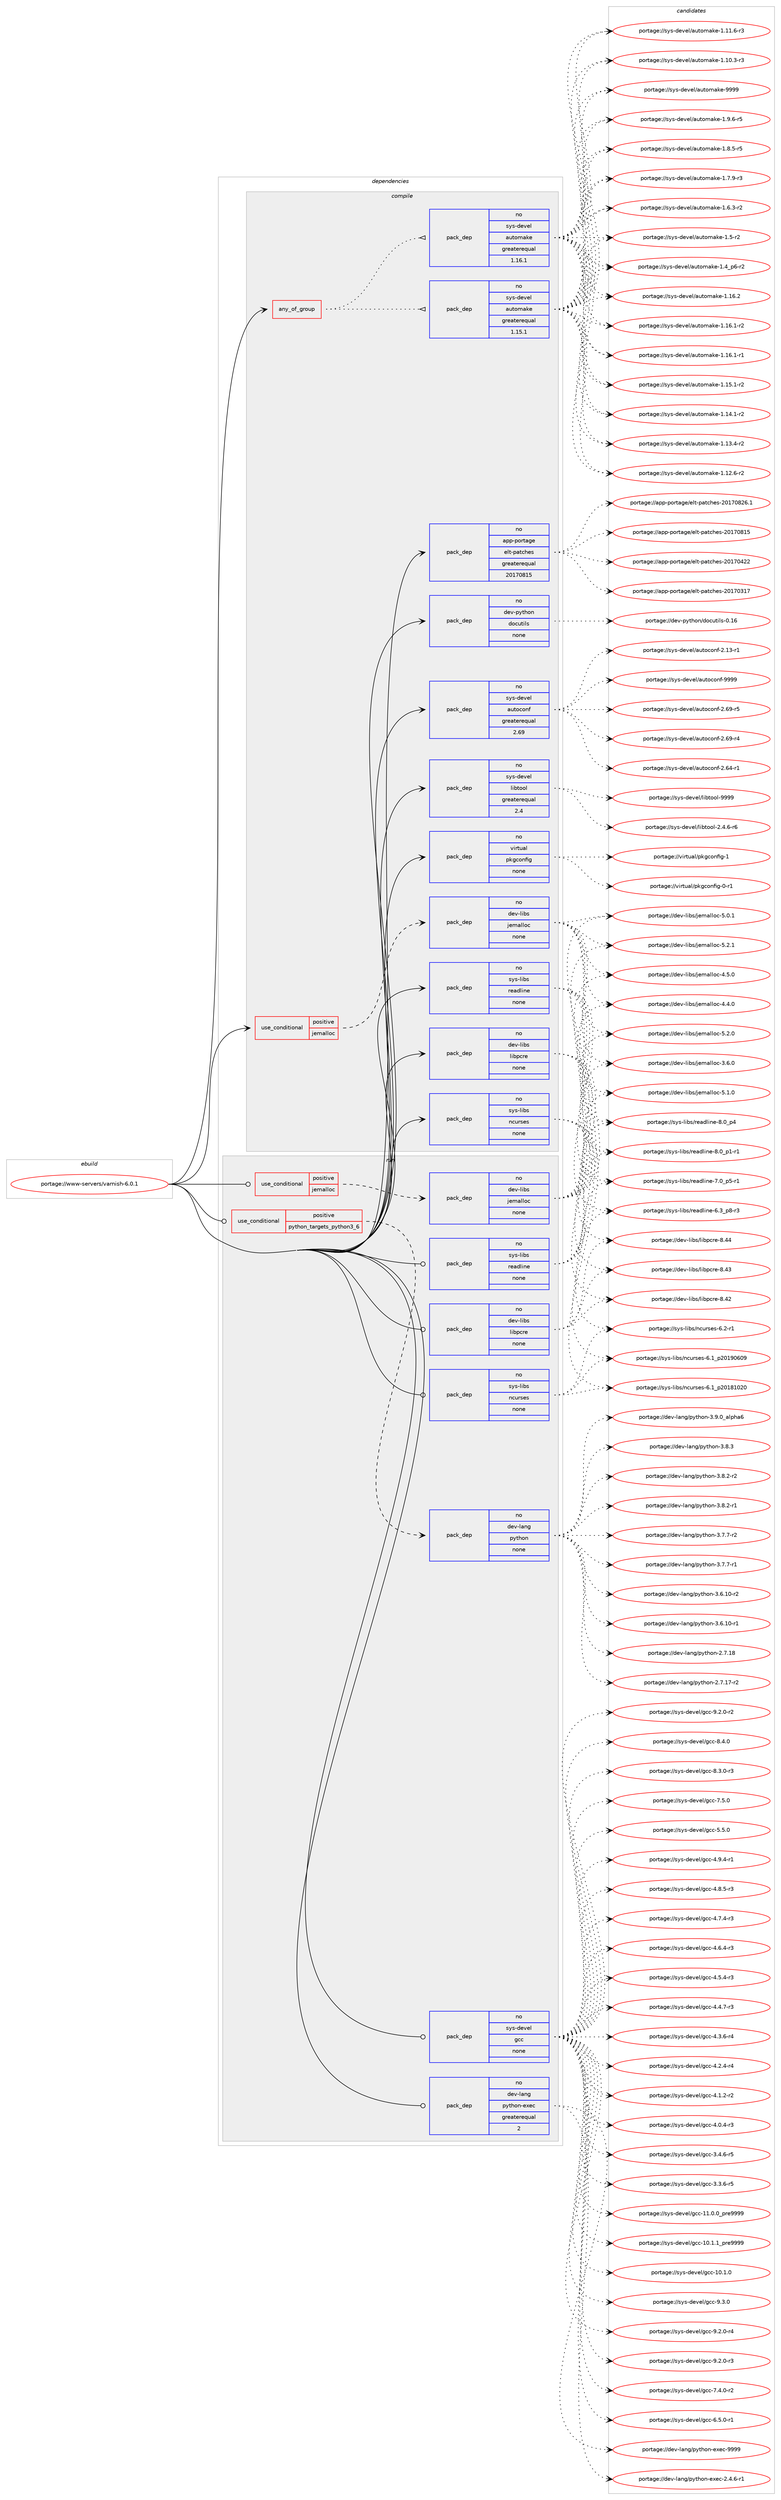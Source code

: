 digraph prolog {

# *************
# Graph options
# *************

newrank=true;
concentrate=true;
compound=true;
graph [rankdir=LR,fontname=Helvetica,fontsize=10,ranksep=1.5];#, ranksep=2.5, nodesep=0.2];
edge  [arrowhead=vee];
node  [fontname=Helvetica,fontsize=10];

# **********
# The ebuild
# **********

subgraph cluster_leftcol {
color=gray;
rank=same;
label=<<i>ebuild</i>>;
id [label="portage://www-servers/varnish-6.0.1", color=red, width=4, href="../www-servers/varnish-6.0.1.svg"];
}

# ****************
# The dependencies
# ****************

subgraph cluster_midcol {
color=gray;
label=<<i>dependencies</i>>;
subgraph cluster_compile {
fillcolor="#eeeeee";
style=filled;
label=<<i>compile</i>>;
subgraph any20 {
dependency2330 [label=<<TABLE BORDER="0" CELLBORDER="1" CELLSPACING="0" CELLPADDING="4"><TR><TD CELLPADDING="10">any_of_group</TD></TR></TABLE>>, shape=none, color=red];subgraph pack2060 {
dependency2331 [label=<<TABLE BORDER="0" CELLBORDER="1" CELLSPACING="0" CELLPADDING="4" WIDTH="220"><TR><TD ROWSPAN="6" CELLPADDING="30">pack_dep</TD></TR><TR><TD WIDTH="110">no</TD></TR><TR><TD>sys-devel</TD></TR><TR><TD>automake</TD></TR><TR><TD>greaterequal</TD></TR><TR><TD>1.16.1</TD></TR></TABLE>>, shape=none, color=blue];
}
dependency2330:e -> dependency2331:w [weight=20,style="dotted",arrowhead="oinv"];
subgraph pack2061 {
dependency2332 [label=<<TABLE BORDER="0" CELLBORDER="1" CELLSPACING="0" CELLPADDING="4" WIDTH="220"><TR><TD ROWSPAN="6" CELLPADDING="30">pack_dep</TD></TR><TR><TD WIDTH="110">no</TD></TR><TR><TD>sys-devel</TD></TR><TR><TD>automake</TD></TR><TR><TD>greaterequal</TD></TR><TR><TD>1.15.1</TD></TR></TABLE>>, shape=none, color=blue];
}
dependency2330:e -> dependency2332:w [weight=20,style="dotted",arrowhead="oinv"];
}
id:e -> dependency2330:w [weight=20,style="solid",arrowhead="vee"];
subgraph cond250 {
dependency2333 [label=<<TABLE BORDER="0" CELLBORDER="1" CELLSPACING="0" CELLPADDING="4"><TR><TD ROWSPAN="3" CELLPADDING="10">use_conditional</TD></TR><TR><TD>positive</TD></TR><TR><TD>jemalloc</TD></TR></TABLE>>, shape=none, color=red];
subgraph pack2062 {
dependency2334 [label=<<TABLE BORDER="0" CELLBORDER="1" CELLSPACING="0" CELLPADDING="4" WIDTH="220"><TR><TD ROWSPAN="6" CELLPADDING="30">pack_dep</TD></TR><TR><TD WIDTH="110">no</TD></TR><TR><TD>dev-libs</TD></TR><TR><TD>jemalloc</TD></TR><TR><TD>none</TD></TR><TR><TD></TD></TR></TABLE>>, shape=none, color=blue];
}
dependency2333:e -> dependency2334:w [weight=20,style="dashed",arrowhead="vee"];
}
id:e -> dependency2333:w [weight=20,style="solid",arrowhead="vee"];
subgraph pack2063 {
dependency2335 [label=<<TABLE BORDER="0" CELLBORDER="1" CELLSPACING="0" CELLPADDING="4" WIDTH="220"><TR><TD ROWSPAN="6" CELLPADDING="30">pack_dep</TD></TR><TR><TD WIDTH="110">no</TD></TR><TR><TD>app-portage</TD></TR><TR><TD>elt-patches</TD></TR><TR><TD>greaterequal</TD></TR><TR><TD>20170815</TD></TR></TABLE>>, shape=none, color=blue];
}
id:e -> dependency2335:w [weight=20,style="solid",arrowhead="vee"];
subgraph pack2064 {
dependency2336 [label=<<TABLE BORDER="0" CELLBORDER="1" CELLSPACING="0" CELLPADDING="4" WIDTH="220"><TR><TD ROWSPAN="6" CELLPADDING="30">pack_dep</TD></TR><TR><TD WIDTH="110">no</TD></TR><TR><TD>dev-libs</TD></TR><TR><TD>libpcre</TD></TR><TR><TD>none</TD></TR><TR><TD></TD></TR></TABLE>>, shape=none, color=blue];
}
id:e -> dependency2336:w [weight=20,style="solid",arrowhead="vee"];
subgraph pack2065 {
dependency2337 [label=<<TABLE BORDER="0" CELLBORDER="1" CELLSPACING="0" CELLPADDING="4" WIDTH="220"><TR><TD ROWSPAN="6" CELLPADDING="30">pack_dep</TD></TR><TR><TD WIDTH="110">no</TD></TR><TR><TD>dev-python</TD></TR><TR><TD>docutils</TD></TR><TR><TD>none</TD></TR><TR><TD></TD></TR></TABLE>>, shape=none, color=blue];
}
id:e -> dependency2337:w [weight=20,style="solid",arrowhead="vee"];
subgraph pack2066 {
dependency2338 [label=<<TABLE BORDER="0" CELLBORDER="1" CELLSPACING="0" CELLPADDING="4" WIDTH="220"><TR><TD ROWSPAN="6" CELLPADDING="30">pack_dep</TD></TR><TR><TD WIDTH="110">no</TD></TR><TR><TD>sys-devel</TD></TR><TR><TD>autoconf</TD></TR><TR><TD>greaterequal</TD></TR><TR><TD>2.69</TD></TR></TABLE>>, shape=none, color=blue];
}
id:e -> dependency2338:w [weight=20,style="solid",arrowhead="vee"];
subgraph pack2067 {
dependency2339 [label=<<TABLE BORDER="0" CELLBORDER="1" CELLSPACING="0" CELLPADDING="4" WIDTH="220"><TR><TD ROWSPAN="6" CELLPADDING="30">pack_dep</TD></TR><TR><TD WIDTH="110">no</TD></TR><TR><TD>sys-devel</TD></TR><TR><TD>libtool</TD></TR><TR><TD>greaterequal</TD></TR><TR><TD>2.4</TD></TR></TABLE>>, shape=none, color=blue];
}
id:e -> dependency2339:w [weight=20,style="solid",arrowhead="vee"];
subgraph pack2068 {
dependency2340 [label=<<TABLE BORDER="0" CELLBORDER="1" CELLSPACING="0" CELLPADDING="4" WIDTH="220"><TR><TD ROWSPAN="6" CELLPADDING="30">pack_dep</TD></TR><TR><TD WIDTH="110">no</TD></TR><TR><TD>sys-libs</TD></TR><TR><TD>ncurses</TD></TR><TR><TD>none</TD></TR><TR><TD></TD></TR></TABLE>>, shape=none, color=blue];
}
id:e -> dependency2340:w [weight=20,style="solid",arrowhead="vee"];
subgraph pack2069 {
dependency2341 [label=<<TABLE BORDER="0" CELLBORDER="1" CELLSPACING="0" CELLPADDING="4" WIDTH="220"><TR><TD ROWSPAN="6" CELLPADDING="30">pack_dep</TD></TR><TR><TD WIDTH="110">no</TD></TR><TR><TD>sys-libs</TD></TR><TR><TD>readline</TD></TR><TR><TD>none</TD></TR><TR><TD></TD></TR></TABLE>>, shape=none, color=blue];
}
id:e -> dependency2341:w [weight=20,style="solid",arrowhead="vee"];
subgraph pack2070 {
dependency2342 [label=<<TABLE BORDER="0" CELLBORDER="1" CELLSPACING="0" CELLPADDING="4" WIDTH="220"><TR><TD ROWSPAN="6" CELLPADDING="30">pack_dep</TD></TR><TR><TD WIDTH="110">no</TD></TR><TR><TD>virtual</TD></TR><TR><TD>pkgconfig</TD></TR><TR><TD>none</TD></TR><TR><TD></TD></TR></TABLE>>, shape=none, color=blue];
}
id:e -> dependency2342:w [weight=20,style="solid",arrowhead="vee"];
}
subgraph cluster_compileandrun {
fillcolor="#eeeeee";
style=filled;
label=<<i>compile and run</i>>;
}
subgraph cluster_run {
fillcolor="#eeeeee";
style=filled;
label=<<i>run</i>>;
subgraph cond251 {
dependency2343 [label=<<TABLE BORDER="0" CELLBORDER="1" CELLSPACING="0" CELLPADDING="4"><TR><TD ROWSPAN="3" CELLPADDING="10">use_conditional</TD></TR><TR><TD>positive</TD></TR><TR><TD>jemalloc</TD></TR></TABLE>>, shape=none, color=red];
subgraph pack2071 {
dependency2344 [label=<<TABLE BORDER="0" CELLBORDER="1" CELLSPACING="0" CELLPADDING="4" WIDTH="220"><TR><TD ROWSPAN="6" CELLPADDING="30">pack_dep</TD></TR><TR><TD WIDTH="110">no</TD></TR><TR><TD>dev-libs</TD></TR><TR><TD>jemalloc</TD></TR><TR><TD>none</TD></TR><TR><TD></TD></TR></TABLE>>, shape=none, color=blue];
}
dependency2343:e -> dependency2344:w [weight=20,style="dashed",arrowhead="vee"];
}
id:e -> dependency2343:w [weight=20,style="solid",arrowhead="odot"];
subgraph cond252 {
dependency2345 [label=<<TABLE BORDER="0" CELLBORDER="1" CELLSPACING="0" CELLPADDING="4"><TR><TD ROWSPAN="3" CELLPADDING="10">use_conditional</TD></TR><TR><TD>positive</TD></TR><TR><TD>python_targets_python3_6</TD></TR></TABLE>>, shape=none, color=red];
subgraph pack2072 {
dependency2346 [label=<<TABLE BORDER="0" CELLBORDER="1" CELLSPACING="0" CELLPADDING="4" WIDTH="220"><TR><TD ROWSPAN="6" CELLPADDING="30">pack_dep</TD></TR><TR><TD WIDTH="110">no</TD></TR><TR><TD>dev-lang</TD></TR><TR><TD>python</TD></TR><TR><TD>none</TD></TR><TR><TD></TD></TR></TABLE>>, shape=none, color=blue];
}
dependency2345:e -> dependency2346:w [weight=20,style="dashed",arrowhead="vee"];
}
id:e -> dependency2345:w [weight=20,style="solid",arrowhead="odot"];
subgraph pack2073 {
dependency2347 [label=<<TABLE BORDER="0" CELLBORDER="1" CELLSPACING="0" CELLPADDING="4" WIDTH="220"><TR><TD ROWSPAN="6" CELLPADDING="30">pack_dep</TD></TR><TR><TD WIDTH="110">no</TD></TR><TR><TD>dev-lang</TD></TR><TR><TD>python-exec</TD></TR><TR><TD>greaterequal</TD></TR><TR><TD>2</TD></TR></TABLE>>, shape=none, color=blue];
}
id:e -> dependency2347:w [weight=20,style="solid",arrowhead="odot"];
subgraph pack2074 {
dependency2348 [label=<<TABLE BORDER="0" CELLBORDER="1" CELLSPACING="0" CELLPADDING="4" WIDTH="220"><TR><TD ROWSPAN="6" CELLPADDING="30">pack_dep</TD></TR><TR><TD WIDTH="110">no</TD></TR><TR><TD>dev-libs</TD></TR><TR><TD>libpcre</TD></TR><TR><TD>none</TD></TR><TR><TD></TD></TR></TABLE>>, shape=none, color=blue];
}
id:e -> dependency2348:w [weight=20,style="solid",arrowhead="odot"];
subgraph pack2075 {
dependency2349 [label=<<TABLE BORDER="0" CELLBORDER="1" CELLSPACING="0" CELLPADDING="4" WIDTH="220"><TR><TD ROWSPAN="6" CELLPADDING="30">pack_dep</TD></TR><TR><TD WIDTH="110">no</TD></TR><TR><TD>sys-devel</TD></TR><TR><TD>gcc</TD></TR><TR><TD>none</TD></TR><TR><TD></TD></TR></TABLE>>, shape=none, color=blue];
}
id:e -> dependency2349:w [weight=20,style="solid",arrowhead="odot"];
subgraph pack2076 {
dependency2350 [label=<<TABLE BORDER="0" CELLBORDER="1" CELLSPACING="0" CELLPADDING="4" WIDTH="220"><TR><TD ROWSPAN="6" CELLPADDING="30">pack_dep</TD></TR><TR><TD WIDTH="110">no</TD></TR><TR><TD>sys-libs</TD></TR><TR><TD>ncurses</TD></TR><TR><TD>none</TD></TR><TR><TD></TD></TR></TABLE>>, shape=none, color=blue];
}
id:e -> dependency2350:w [weight=20,style="solid",arrowhead="odot"];
subgraph pack2077 {
dependency2351 [label=<<TABLE BORDER="0" CELLBORDER="1" CELLSPACING="0" CELLPADDING="4" WIDTH="220"><TR><TD ROWSPAN="6" CELLPADDING="30">pack_dep</TD></TR><TR><TD WIDTH="110">no</TD></TR><TR><TD>sys-libs</TD></TR><TR><TD>readline</TD></TR><TR><TD>none</TD></TR><TR><TD></TD></TR></TABLE>>, shape=none, color=blue];
}
id:e -> dependency2351:w [weight=20,style="solid",arrowhead="odot"];
}
}

# **************
# The candidates
# **************

subgraph cluster_choices {
rank=same;
color=gray;
label=<<i>candidates</i>>;

subgraph choice2060 {
color=black;
nodesep=1;
choice115121115451001011181011084797117116111109971071014557575757 [label="portage://sys-devel/automake-9999", color=red, width=4,href="../sys-devel/automake-9999.svg"];
choice115121115451001011181011084797117116111109971071014549465746544511453 [label="portage://sys-devel/automake-1.9.6-r5", color=red, width=4,href="../sys-devel/automake-1.9.6-r5.svg"];
choice115121115451001011181011084797117116111109971071014549465646534511453 [label="portage://sys-devel/automake-1.8.5-r5", color=red, width=4,href="../sys-devel/automake-1.8.5-r5.svg"];
choice115121115451001011181011084797117116111109971071014549465546574511451 [label="portage://sys-devel/automake-1.7.9-r3", color=red, width=4,href="../sys-devel/automake-1.7.9-r3.svg"];
choice115121115451001011181011084797117116111109971071014549465446514511450 [label="portage://sys-devel/automake-1.6.3-r2", color=red, width=4,href="../sys-devel/automake-1.6.3-r2.svg"];
choice11512111545100101118101108479711711611110997107101454946534511450 [label="portage://sys-devel/automake-1.5-r2", color=red, width=4,href="../sys-devel/automake-1.5-r2.svg"];
choice115121115451001011181011084797117116111109971071014549465295112544511450 [label="portage://sys-devel/automake-1.4_p6-r2", color=red, width=4,href="../sys-devel/automake-1.4_p6-r2.svg"];
choice1151211154510010111810110847971171161111099710710145494649544650 [label="portage://sys-devel/automake-1.16.2", color=red, width=4,href="../sys-devel/automake-1.16.2.svg"];
choice11512111545100101118101108479711711611110997107101454946495446494511450 [label="portage://sys-devel/automake-1.16.1-r2", color=red, width=4,href="../sys-devel/automake-1.16.1-r2.svg"];
choice11512111545100101118101108479711711611110997107101454946495446494511449 [label="portage://sys-devel/automake-1.16.1-r1", color=red, width=4,href="../sys-devel/automake-1.16.1-r1.svg"];
choice11512111545100101118101108479711711611110997107101454946495346494511450 [label="portage://sys-devel/automake-1.15.1-r2", color=red, width=4,href="../sys-devel/automake-1.15.1-r2.svg"];
choice11512111545100101118101108479711711611110997107101454946495246494511450 [label="portage://sys-devel/automake-1.14.1-r2", color=red, width=4,href="../sys-devel/automake-1.14.1-r2.svg"];
choice11512111545100101118101108479711711611110997107101454946495146524511450 [label="portage://sys-devel/automake-1.13.4-r2", color=red, width=4,href="../sys-devel/automake-1.13.4-r2.svg"];
choice11512111545100101118101108479711711611110997107101454946495046544511450 [label="portage://sys-devel/automake-1.12.6-r2", color=red, width=4,href="../sys-devel/automake-1.12.6-r2.svg"];
choice11512111545100101118101108479711711611110997107101454946494946544511451 [label="portage://sys-devel/automake-1.11.6-r3", color=red, width=4,href="../sys-devel/automake-1.11.6-r3.svg"];
choice11512111545100101118101108479711711611110997107101454946494846514511451 [label="portage://sys-devel/automake-1.10.3-r3", color=red, width=4,href="../sys-devel/automake-1.10.3-r3.svg"];
dependency2331:e -> choice115121115451001011181011084797117116111109971071014557575757:w [style=dotted,weight="100"];
dependency2331:e -> choice115121115451001011181011084797117116111109971071014549465746544511453:w [style=dotted,weight="100"];
dependency2331:e -> choice115121115451001011181011084797117116111109971071014549465646534511453:w [style=dotted,weight="100"];
dependency2331:e -> choice115121115451001011181011084797117116111109971071014549465546574511451:w [style=dotted,weight="100"];
dependency2331:e -> choice115121115451001011181011084797117116111109971071014549465446514511450:w [style=dotted,weight="100"];
dependency2331:e -> choice11512111545100101118101108479711711611110997107101454946534511450:w [style=dotted,weight="100"];
dependency2331:e -> choice115121115451001011181011084797117116111109971071014549465295112544511450:w [style=dotted,weight="100"];
dependency2331:e -> choice1151211154510010111810110847971171161111099710710145494649544650:w [style=dotted,weight="100"];
dependency2331:e -> choice11512111545100101118101108479711711611110997107101454946495446494511450:w [style=dotted,weight="100"];
dependency2331:e -> choice11512111545100101118101108479711711611110997107101454946495446494511449:w [style=dotted,weight="100"];
dependency2331:e -> choice11512111545100101118101108479711711611110997107101454946495346494511450:w [style=dotted,weight="100"];
dependency2331:e -> choice11512111545100101118101108479711711611110997107101454946495246494511450:w [style=dotted,weight="100"];
dependency2331:e -> choice11512111545100101118101108479711711611110997107101454946495146524511450:w [style=dotted,weight="100"];
dependency2331:e -> choice11512111545100101118101108479711711611110997107101454946495046544511450:w [style=dotted,weight="100"];
dependency2331:e -> choice11512111545100101118101108479711711611110997107101454946494946544511451:w [style=dotted,weight="100"];
dependency2331:e -> choice11512111545100101118101108479711711611110997107101454946494846514511451:w [style=dotted,weight="100"];
}
subgraph choice2061 {
color=black;
nodesep=1;
choice115121115451001011181011084797117116111109971071014557575757 [label="portage://sys-devel/automake-9999", color=red, width=4,href="../sys-devel/automake-9999.svg"];
choice115121115451001011181011084797117116111109971071014549465746544511453 [label="portage://sys-devel/automake-1.9.6-r5", color=red, width=4,href="../sys-devel/automake-1.9.6-r5.svg"];
choice115121115451001011181011084797117116111109971071014549465646534511453 [label="portage://sys-devel/automake-1.8.5-r5", color=red, width=4,href="../sys-devel/automake-1.8.5-r5.svg"];
choice115121115451001011181011084797117116111109971071014549465546574511451 [label="portage://sys-devel/automake-1.7.9-r3", color=red, width=4,href="../sys-devel/automake-1.7.9-r3.svg"];
choice115121115451001011181011084797117116111109971071014549465446514511450 [label="portage://sys-devel/automake-1.6.3-r2", color=red, width=4,href="../sys-devel/automake-1.6.3-r2.svg"];
choice11512111545100101118101108479711711611110997107101454946534511450 [label="portage://sys-devel/automake-1.5-r2", color=red, width=4,href="../sys-devel/automake-1.5-r2.svg"];
choice115121115451001011181011084797117116111109971071014549465295112544511450 [label="portage://sys-devel/automake-1.4_p6-r2", color=red, width=4,href="../sys-devel/automake-1.4_p6-r2.svg"];
choice1151211154510010111810110847971171161111099710710145494649544650 [label="portage://sys-devel/automake-1.16.2", color=red, width=4,href="../sys-devel/automake-1.16.2.svg"];
choice11512111545100101118101108479711711611110997107101454946495446494511450 [label="portage://sys-devel/automake-1.16.1-r2", color=red, width=4,href="../sys-devel/automake-1.16.1-r2.svg"];
choice11512111545100101118101108479711711611110997107101454946495446494511449 [label="portage://sys-devel/automake-1.16.1-r1", color=red, width=4,href="../sys-devel/automake-1.16.1-r1.svg"];
choice11512111545100101118101108479711711611110997107101454946495346494511450 [label="portage://sys-devel/automake-1.15.1-r2", color=red, width=4,href="../sys-devel/automake-1.15.1-r2.svg"];
choice11512111545100101118101108479711711611110997107101454946495246494511450 [label="portage://sys-devel/automake-1.14.1-r2", color=red, width=4,href="../sys-devel/automake-1.14.1-r2.svg"];
choice11512111545100101118101108479711711611110997107101454946495146524511450 [label="portage://sys-devel/automake-1.13.4-r2", color=red, width=4,href="../sys-devel/automake-1.13.4-r2.svg"];
choice11512111545100101118101108479711711611110997107101454946495046544511450 [label="portage://sys-devel/automake-1.12.6-r2", color=red, width=4,href="../sys-devel/automake-1.12.6-r2.svg"];
choice11512111545100101118101108479711711611110997107101454946494946544511451 [label="portage://sys-devel/automake-1.11.6-r3", color=red, width=4,href="../sys-devel/automake-1.11.6-r3.svg"];
choice11512111545100101118101108479711711611110997107101454946494846514511451 [label="portage://sys-devel/automake-1.10.3-r3", color=red, width=4,href="../sys-devel/automake-1.10.3-r3.svg"];
dependency2332:e -> choice115121115451001011181011084797117116111109971071014557575757:w [style=dotted,weight="100"];
dependency2332:e -> choice115121115451001011181011084797117116111109971071014549465746544511453:w [style=dotted,weight="100"];
dependency2332:e -> choice115121115451001011181011084797117116111109971071014549465646534511453:w [style=dotted,weight="100"];
dependency2332:e -> choice115121115451001011181011084797117116111109971071014549465546574511451:w [style=dotted,weight="100"];
dependency2332:e -> choice115121115451001011181011084797117116111109971071014549465446514511450:w [style=dotted,weight="100"];
dependency2332:e -> choice11512111545100101118101108479711711611110997107101454946534511450:w [style=dotted,weight="100"];
dependency2332:e -> choice115121115451001011181011084797117116111109971071014549465295112544511450:w [style=dotted,weight="100"];
dependency2332:e -> choice1151211154510010111810110847971171161111099710710145494649544650:w [style=dotted,weight="100"];
dependency2332:e -> choice11512111545100101118101108479711711611110997107101454946495446494511450:w [style=dotted,weight="100"];
dependency2332:e -> choice11512111545100101118101108479711711611110997107101454946495446494511449:w [style=dotted,weight="100"];
dependency2332:e -> choice11512111545100101118101108479711711611110997107101454946495346494511450:w [style=dotted,weight="100"];
dependency2332:e -> choice11512111545100101118101108479711711611110997107101454946495246494511450:w [style=dotted,weight="100"];
dependency2332:e -> choice11512111545100101118101108479711711611110997107101454946495146524511450:w [style=dotted,weight="100"];
dependency2332:e -> choice11512111545100101118101108479711711611110997107101454946495046544511450:w [style=dotted,weight="100"];
dependency2332:e -> choice11512111545100101118101108479711711611110997107101454946494946544511451:w [style=dotted,weight="100"];
dependency2332:e -> choice11512111545100101118101108479711711611110997107101454946494846514511451:w [style=dotted,weight="100"];
}
subgraph choice2062 {
color=black;
nodesep=1;
choice1001011184510810598115471061011099710810811199455346504649 [label="portage://dev-libs/jemalloc-5.2.1", color=red, width=4,href="../dev-libs/jemalloc-5.2.1.svg"];
choice1001011184510810598115471061011099710810811199455346504648 [label="portage://dev-libs/jemalloc-5.2.0", color=red, width=4,href="../dev-libs/jemalloc-5.2.0.svg"];
choice1001011184510810598115471061011099710810811199455346494648 [label="portage://dev-libs/jemalloc-5.1.0", color=red, width=4,href="../dev-libs/jemalloc-5.1.0.svg"];
choice1001011184510810598115471061011099710810811199455346484649 [label="portage://dev-libs/jemalloc-5.0.1", color=red, width=4,href="../dev-libs/jemalloc-5.0.1.svg"];
choice1001011184510810598115471061011099710810811199455246534648 [label="portage://dev-libs/jemalloc-4.5.0", color=red, width=4,href="../dev-libs/jemalloc-4.5.0.svg"];
choice1001011184510810598115471061011099710810811199455246524648 [label="portage://dev-libs/jemalloc-4.4.0", color=red, width=4,href="../dev-libs/jemalloc-4.4.0.svg"];
choice1001011184510810598115471061011099710810811199455146544648 [label="portage://dev-libs/jemalloc-3.6.0", color=red, width=4,href="../dev-libs/jemalloc-3.6.0.svg"];
dependency2334:e -> choice1001011184510810598115471061011099710810811199455346504649:w [style=dotted,weight="100"];
dependency2334:e -> choice1001011184510810598115471061011099710810811199455346504648:w [style=dotted,weight="100"];
dependency2334:e -> choice1001011184510810598115471061011099710810811199455346494648:w [style=dotted,weight="100"];
dependency2334:e -> choice1001011184510810598115471061011099710810811199455346484649:w [style=dotted,weight="100"];
dependency2334:e -> choice1001011184510810598115471061011099710810811199455246534648:w [style=dotted,weight="100"];
dependency2334:e -> choice1001011184510810598115471061011099710810811199455246524648:w [style=dotted,weight="100"];
dependency2334:e -> choice1001011184510810598115471061011099710810811199455146544648:w [style=dotted,weight="100"];
}
subgraph choice2063 {
color=black;
nodesep=1;
choice971121124511211111411697103101471011081164511297116991041011154550484955485650544649 [label="portage://app-portage/elt-patches-20170826.1", color=red, width=4,href="../app-portage/elt-patches-20170826.1.svg"];
choice97112112451121111141169710310147101108116451129711699104101115455048495548564953 [label="portage://app-portage/elt-patches-20170815", color=red, width=4,href="../app-portage/elt-patches-20170815.svg"];
choice97112112451121111141169710310147101108116451129711699104101115455048495548525050 [label="portage://app-portage/elt-patches-20170422", color=red, width=4,href="../app-portage/elt-patches-20170422.svg"];
choice97112112451121111141169710310147101108116451129711699104101115455048495548514955 [label="portage://app-portage/elt-patches-20170317", color=red, width=4,href="../app-portage/elt-patches-20170317.svg"];
dependency2335:e -> choice971121124511211111411697103101471011081164511297116991041011154550484955485650544649:w [style=dotted,weight="100"];
dependency2335:e -> choice97112112451121111141169710310147101108116451129711699104101115455048495548564953:w [style=dotted,weight="100"];
dependency2335:e -> choice97112112451121111141169710310147101108116451129711699104101115455048495548525050:w [style=dotted,weight="100"];
dependency2335:e -> choice97112112451121111141169710310147101108116451129711699104101115455048495548514955:w [style=dotted,weight="100"];
}
subgraph choice2064 {
color=black;
nodesep=1;
choice10010111845108105981154710810598112991141014556465252 [label="portage://dev-libs/libpcre-8.44", color=red, width=4,href="../dev-libs/libpcre-8.44.svg"];
choice10010111845108105981154710810598112991141014556465251 [label="portage://dev-libs/libpcre-8.43", color=red, width=4,href="../dev-libs/libpcre-8.43.svg"];
choice10010111845108105981154710810598112991141014556465250 [label="portage://dev-libs/libpcre-8.42", color=red, width=4,href="../dev-libs/libpcre-8.42.svg"];
dependency2336:e -> choice10010111845108105981154710810598112991141014556465252:w [style=dotted,weight="100"];
dependency2336:e -> choice10010111845108105981154710810598112991141014556465251:w [style=dotted,weight="100"];
dependency2336:e -> choice10010111845108105981154710810598112991141014556465250:w [style=dotted,weight="100"];
}
subgraph choice2065 {
color=black;
nodesep=1;
choice1001011184511212111610411111047100111991171161051081154548464954 [label="portage://dev-python/docutils-0.16", color=red, width=4,href="../dev-python/docutils-0.16.svg"];
dependency2337:e -> choice1001011184511212111610411111047100111991171161051081154548464954:w [style=dotted,weight="100"];
}
subgraph choice2066 {
color=black;
nodesep=1;
choice115121115451001011181011084797117116111991111101024557575757 [label="portage://sys-devel/autoconf-9999", color=red, width=4,href="../sys-devel/autoconf-9999.svg"];
choice1151211154510010111810110847971171161119911111010245504654574511453 [label="portage://sys-devel/autoconf-2.69-r5", color=red, width=4,href="../sys-devel/autoconf-2.69-r5.svg"];
choice1151211154510010111810110847971171161119911111010245504654574511452 [label="portage://sys-devel/autoconf-2.69-r4", color=red, width=4,href="../sys-devel/autoconf-2.69-r4.svg"];
choice1151211154510010111810110847971171161119911111010245504654524511449 [label="portage://sys-devel/autoconf-2.64-r1", color=red, width=4,href="../sys-devel/autoconf-2.64-r1.svg"];
choice1151211154510010111810110847971171161119911111010245504649514511449 [label="portage://sys-devel/autoconf-2.13-r1", color=red, width=4,href="../sys-devel/autoconf-2.13-r1.svg"];
dependency2338:e -> choice115121115451001011181011084797117116111991111101024557575757:w [style=dotted,weight="100"];
dependency2338:e -> choice1151211154510010111810110847971171161119911111010245504654574511453:w [style=dotted,weight="100"];
dependency2338:e -> choice1151211154510010111810110847971171161119911111010245504654574511452:w [style=dotted,weight="100"];
dependency2338:e -> choice1151211154510010111810110847971171161119911111010245504654524511449:w [style=dotted,weight="100"];
dependency2338:e -> choice1151211154510010111810110847971171161119911111010245504649514511449:w [style=dotted,weight="100"];
}
subgraph choice2067 {
color=black;
nodesep=1;
choice1151211154510010111810110847108105981161111111084557575757 [label="portage://sys-devel/libtool-9999", color=red, width=4,href="../sys-devel/libtool-9999.svg"];
choice1151211154510010111810110847108105981161111111084550465246544511454 [label="portage://sys-devel/libtool-2.4.6-r6", color=red, width=4,href="../sys-devel/libtool-2.4.6-r6.svg"];
dependency2339:e -> choice1151211154510010111810110847108105981161111111084557575757:w [style=dotted,weight="100"];
dependency2339:e -> choice1151211154510010111810110847108105981161111111084550465246544511454:w [style=dotted,weight="100"];
}
subgraph choice2068 {
color=black;
nodesep=1;
choice11512111545108105981154711099117114115101115455446504511449 [label="portage://sys-libs/ncurses-6.2-r1", color=red, width=4,href="../sys-libs/ncurses-6.2-r1.svg"];
choice1151211154510810598115471109911711411510111545544649951125048495748544857 [label="portage://sys-libs/ncurses-6.1_p20190609", color=red, width=4,href="../sys-libs/ncurses-6.1_p20190609.svg"];
choice1151211154510810598115471109911711411510111545544649951125048495649485048 [label="portage://sys-libs/ncurses-6.1_p20181020", color=red, width=4,href="../sys-libs/ncurses-6.1_p20181020.svg"];
dependency2340:e -> choice11512111545108105981154711099117114115101115455446504511449:w [style=dotted,weight="100"];
dependency2340:e -> choice1151211154510810598115471109911711411510111545544649951125048495748544857:w [style=dotted,weight="100"];
dependency2340:e -> choice1151211154510810598115471109911711411510111545544649951125048495649485048:w [style=dotted,weight="100"];
}
subgraph choice2069 {
color=black;
nodesep=1;
choice11512111545108105981154711410197100108105110101455646489511252 [label="portage://sys-libs/readline-8.0_p4", color=red, width=4,href="../sys-libs/readline-8.0_p4.svg"];
choice115121115451081059811547114101971001081051101014556464895112494511449 [label="portage://sys-libs/readline-8.0_p1-r1", color=red, width=4,href="../sys-libs/readline-8.0_p1-r1.svg"];
choice115121115451081059811547114101971001081051101014555464895112534511449 [label="portage://sys-libs/readline-7.0_p5-r1", color=red, width=4,href="../sys-libs/readline-7.0_p5-r1.svg"];
choice115121115451081059811547114101971001081051101014554465195112564511451 [label="portage://sys-libs/readline-6.3_p8-r3", color=red, width=4,href="../sys-libs/readline-6.3_p8-r3.svg"];
dependency2341:e -> choice11512111545108105981154711410197100108105110101455646489511252:w [style=dotted,weight="100"];
dependency2341:e -> choice115121115451081059811547114101971001081051101014556464895112494511449:w [style=dotted,weight="100"];
dependency2341:e -> choice115121115451081059811547114101971001081051101014555464895112534511449:w [style=dotted,weight="100"];
dependency2341:e -> choice115121115451081059811547114101971001081051101014554465195112564511451:w [style=dotted,weight="100"];
}
subgraph choice2070 {
color=black;
nodesep=1;
choice1181051141161179710847112107103991111101021051034549 [label="portage://virtual/pkgconfig-1", color=red, width=4,href="../virtual/pkgconfig-1.svg"];
choice11810511411611797108471121071039911111010210510345484511449 [label="portage://virtual/pkgconfig-0-r1", color=red, width=4,href="../virtual/pkgconfig-0-r1.svg"];
dependency2342:e -> choice1181051141161179710847112107103991111101021051034549:w [style=dotted,weight="100"];
dependency2342:e -> choice11810511411611797108471121071039911111010210510345484511449:w [style=dotted,weight="100"];
}
subgraph choice2071 {
color=black;
nodesep=1;
choice1001011184510810598115471061011099710810811199455346504649 [label="portage://dev-libs/jemalloc-5.2.1", color=red, width=4,href="../dev-libs/jemalloc-5.2.1.svg"];
choice1001011184510810598115471061011099710810811199455346504648 [label="portage://dev-libs/jemalloc-5.2.0", color=red, width=4,href="../dev-libs/jemalloc-5.2.0.svg"];
choice1001011184510810598115471061011099710810811199455346494648 [label="portage://dev-libs/jemalloc-5.1.0", color=red, width=4,href="../dev-libs/jemalloc-5.1.0.svg"];
choice1001011184510810598115471061011099710810811199455346484649 [label="portage://dev-libs/jemalloc-5.0.1", color=red, width=4,href="../dev-libs/jemalloc-5.0.1.svg"];
choice1001011184510810598115471061011099710810811199455246534648 [label="portage://dev-libs/jemalloc-4.5.0", color=red, width=4,href="../dev-libs/jemalloc-4.5.0.svg"];
choice1001011184510810598115471061011099710810811199455246524648 [label="portage://dev-libs/jemalloc-4.4.0", color=red, width=4,href="../dev-libs/jemalloc-4.4.0.svg"];
choice1001011184510810598115471061011099710810811199455146544648 [label="portage://dev-libs/jemalloc-3.6.0", color=red, width=4,href="../dev-libs/jemalloc-3.6.0.svg"];
dependency2344:e -> choice1001011184510810598115471061011099710810811199455346504649:w [style=dotted,weight="100"];
dependency2344:e -> choice1001011184510810598115471061011099710810811199455346504648:w [style=dotted,weight="100"];
dependency2344:e -> choice1001011184510810598115471061011099710810811199455346494648:w [style=dotted,weight="100"];
dependency2344:e -> choice1001011184510810598115471061011099710810811199455346484649:w [style=dotted,weight="100"];
dependency2344:e -> choice1001011184510810598115471061011099710810811199455246534648:w [style=dotted,weight="100"];
dependency2344:e -> choice1001011184510810598115471061011099710810811199455246524648:w [style=dotted,weight="100"];
dependency2344:e -> choice1001011184510810598115471061011099710810811199455146544648:w [style=dotted,weight="100"];
}
subgraph choice2072 {
color=black;
nodesep=1;
choice10010111845108971101034711212111610411111045514657464895971081121049754 [label="portage://dev-lang/python-3.9.0_alpha6", color=red, width=4,href="../dev-lang/python-3.9.0_alpha6.svg"];
choice100101118451089711010347112121116104111110455146564651 [label="portage://dev-lang/python-3.8.3", color=red, width=4,href="../dev-lang/python-3.8.3.svg"];
choice1001011184510897110103471121211161041111104551465646504511450 [label="portage://dev-lang/python-3.8.2-r2", color=red, width=4,href="../dev-lang/python-3.8.2-r2.svg"];
choice1001011184510897110103471121211161041111104551465646504511449 [label="portage://dev-lang/python-3.8.2-r1", color=red, width=4,href="../dev-lang/python-3.8.2-r1.svg"];
choice1001011184510897110103471121211161041111104551465546554511450 [label="portage://dev-lang/python-3.7.7-r2", color=red, width=4,href="../dev-lang/python-3.7.7-r2.svg"];
choice1001011184510897110103471121211161041111104551465546554511449 [label="portage://dev-lang/python-3.7.7-r1", color=red, width=4,href="../dev-lang/python-3.7.7-r1.svg"];
choice100101118451089711010347112121116104111110455146544649484511450 [label="portage://dev-lang/python-3.6.10-r2", color=red, width=4,href="../dev-lang/python-3.6.10-r2.svg"];
choice100101118451089711010347112121116104111110455146544649484511449 [label="portage://dev-lang/python-3.6.10-r1", color=red, width=4,href="../dev-lang/python-3.6.10-r1.svg"];
choice10010111845108971101034711212111610411111045504655464956 [label="portage://dev-lang/python-2.7.18", color=red, width=4,href="../dev-lang/python-2.7.18.svg"];
choice100101118451089711010347112121116104111110455046554649554511450 [label="portage://dev-lang/python-2.7.17-r2", color=red, width=4,href="../dev-lang/python-2.7.17-r2.svg"];
dependency2346:e -> choice10010111845108971101034711212111610411111045514657464895971081121049754:w [style=dotted,weight="100"];
dependency2346:e -> choice100101118451089711010347112121116104111110455146564651:w [style=dotted,weight="100"];
dependency2346:e -> choice1001011184510897110103471121211161041111104551465646504511450:w [style=dotted,weight="100"];
dependency2346:e -> choice1001011184510897110103471121211161041111104551465646504511449:w [style=dotted,weight="100"];
dependency2346:e -> choice1001011184510897110103471121211161041111104551465546554511450:w [style=dotted,weight="100"];
dependency2346:e -> choice1001011184510897110103471121211161041111104551465546554511449:w [style=dotted,weight="100"];
dependency2346:e -> choice100101118451089711010347112121116104111110455146544649484511450:w [style=dotted,weight="100"];
dependency2346:e -> choice100101118451089711010347112121116104111110455146544649484511449:w [style=dotted,weight="100"];
dependency2346:e -> choice10010111845108971101034711212111610411111045504655464956:w [style=dotted,weight="100"];
dependency2346:e -> choice100101118451089711010347112121116104111110455046554649554511450:w [style=dotted,weight="100"];
}
subgraph choice2073 {
color=black;
nodesep=1;
choice10010111845108971101034711212111610411111045101120101994557575757 [label="portage://dev-lang/python-exec-9999", color=red, width=4,href="../dev-lang/python-exec-9999.svg"];
choice10010111845108971101034711212111610411111045101120101994550465246544511449 [label="portage://dev-lang/python-exec-2.4.6-r1", color=red, width=4,href="../dev-lang/python-exec-2.4.6-r1.svg"];
dependency2347:e -> choice10010111845108971101034711212111610411111045101120101994557575757:w [style=dotted,weight="100"];
dependency2347:e -> choice10010111845108971101034711212111610411111045101120101994550465246544511449:w [style=dotted,weight="100"];
}
subgraph choice2074 {
color=black;
nodesep=1;
choice10010111845108105981154710810598112991141014556465252 [label="portage://dev-libs/libpcre-8.44", color=red, width=4,href="../dev-libs/libpcre-8.44.svg"];
choice10010111845108105981154710810598112991141014556465251 [label="portage://dev-libs/libpcre-8.43", color=red, width=4,href="../dev-libs/libpcre-8.43.svg"];
choice10010111845108105981154710810598112991141014556465250 [label="portage://dev-libs/libpcre-8.42", color=red, width=4,href="../dev-libs/libpcre-8.42.svg"];
dependency2348:e -> choice10010111845108105981154710810598112991141014556465252:w [style=dotted,weight="100"];
dependency2348:e -> choice10010111845108105981154710810598112991141014556465251:w [style=dotted,weight="100"];
dependency2348:e -> choice10010111845108105981154710810598112991141014556465250:w [style=dotted,weight="100"];
}
subgraph choice2075 {
color=black;
nodesep=1;
choice11512111545100101118101108471039999455746514648 [label="portage://sys-devel/gcc-9.3.0", color=red, width=4,href="../sys-devel/gcc-9.3.0.svg"];
choice115121115451001011181011084710399994557465046484511452 [label="portage://sys-devel/gcc-9.2.0-r4", color=red, width=4,href="../sys-devel/gcc-9.2.0-r4.svg"];
choice115121115451001011181011084710399994557465046484511451 [label="portage://sys-devel/gcc-9.2.0-r3", color=red, width=4,href="../sys-devel/gcc-9.2.0-r3.svg"];
choice115121115451001011181011084710399994557465046484511450 [label="portage://sys-devel/gcc-9.2.0-r2", color=red, width=4,href="../sys-devel/gcc-9.2.0-r2.svg"];
choice11512111545100101118101108471039999455646524648 [label="portage://sys-devel/gcc-8.4.0", color=red, width=4,href="../sys-devel/gcc-8.4.0.svg"];
choice115121115451001011181011084710399994556465146484511451 [label="portage://sys-devel/gcc-8.3.0-r3", color=red, width=4,href="../sys-devel/gcc-8.3.0-r3.svg"];
choice11512111545100101118101108471039999455546534648 [label="portage://sys-devel/gcc-7.5.0", color=red, width=4,href="../sys-devel/gcc-7.5.0.svg"];
choice115121115451001011181011084710399994555465246484511450 [label="portage://sys-devel/gcc-7.4.0-r2", color=red, width=4,href="../sys-devel/gcc-7.4.0-r2.svg"];
choice115121115451001011181011084710399994554465346484511449 [label="portage://sys-devel/gcc-6.5.0-r1", color=red, width=4,href="../sys-devel/gcc-6.5.0-r1.svg"];
choice11512111545100101118101108471039999455346534648 [label="portage://sys-devel/gcc-5.5.0", color=red, width=4,href="../sys-devel/gcc-5.5.0.svg"];
choice115121115451001011181011084710399994552465746524511449 [label="portage://sys-devel/gcc-4.9.4-r1", color=red, width=4,href="../sys-devel/gcc-4.9.4-r1.svg"];
choice115121115451001011181011084710399994552465646534511451 [label="portage://sys-devel/gcc-4.8.5-r3", color=red, width=4,href="../sys-devel/gcc-4.8.5-r3.svg"];
choice115121115451001011181011084710399994552465546524511451 [label="portage://sys-devel/gcc-4.7.4-r3", color=red, width=4,href="../sys-devel/gcc-4.7.4-r3.svg"];
choice115121115451001011181011084710399994552465446524511451 [label="portage://sys-devel/gcc-4.6.4-r3", color=red, width=4,href="../sys-devel/gcc-4.6.4-r3.svg"];
choice115121115451001011181011084710399994552465346524511451 [label="portage://sys-devel/gcc-4.5.4-r3", color=red, width=4,href="../sys-devel/gcc-4.5.4-r3.svg"];
choice115121115451001011181011084710399994552465246554511451 [label="portage://sys-devel/gcc-4.4.7-r3", color=red, width=4,href="../sys-devel/gcc-4.4.7-r3.svg"];
choice115121115451001011181011084710399994552465146544511452 [label="portage://sys-devel/gcc-4.3.6-r4", color=red, width=4,href="../sys-devel/gcc-4.3.6-r4.svg"];
choice115121115451001011181011084710399994552465046524511452 [label="portage://sys-devel/gcc-4.2.4-r4", color=red, width=4,href="../sys-devel/gcc-4.2.4-r4.svg"];
choice115121115451001011181011084710399994552464946504511450 [label="portage://sys-devel/gcc-4.1.2-r2", color=red, width=4,href="../sys-devel/gcc-4.1.2-r2.svg"];
choice115121115451001011181011084710399994552464846524511451 [label="portage://sys-devel/gcc-4.0.4-r3", color=red, width=4,href="../sys-devel/gcc-4.0.4-r3.svg"];
choice115121115451001011181011084710399994551465246544511453 [label="portage://sys-devel/gcc-3.4.6-r5", color=red, width=4,href="../sys-devel/gcc-3.4.6-r5.svg"];
choice115121115451001011181011084710399994551465146544511453 [label="portage://sys-devel/gcc-3.3.6-r5", color=red, width=4,href="../sys-devel/gcc-3.3.6-r5.svg"];
choice11512111545100101118101108471039999454949464846489511211410157575757 [label="portage://sys-devel/gcc-11.0.0_pre9999", color=red, width=4,href="../sys-devel/gcc-11.0.0_pre9999.svg"];
choice11512111545100101118101108471039999454948464946499511211410157575757 [label="portage://sys-devel/gcc-10.1.1_pre9999", color=red, width=4,href="../sys-devel/gcc-10.1.1_pre9999.svg"];
choice1151211154510010111810110847103999945494846494648 [label="portage://sys-devel/gcc-10.1.0", color=red, width=4,href="../sys-devel/gcc-10.1.0.svg"];
dependency2349:e -> choice11512111545100101118101108471039999455746514648:w [style=dotted,weight="100"];
dependency2349:e -> choice115121115451001011181011084710399994557465046484511452:w [style=dotted,weight="100"];
dependency2349:e -> choice115121115451001011181011084710399994557465046484511451:w [style=dotted,weight="100"];
dependency2349:e -> choice115121115451001011181011084710399994557465046484511450:w [style=dotted,weight="100"];
dependency2349:e -> choice11512111545100101118101108471039999455646524648:w [style=dotted,weight="100"];
dependency2349:e -> choice115121115451001011181011084710399994556465146484511451:w [style=dotted,weight="100"];
dependency2349:e -> choice11512111545100101118101108471039999455546534648:w [style=dotted,weight="100"];
dependency2349:e -> choice115121115451001011181011084710399994555465246484511450:w [style=dotted,weight="100"];
dependency2349:e -> choice115121115451001011181011084710399994554465346484511449:w [style=dotted,weight="100"];
dependency2349:e -> choice11512111545100101118101108471039999455346534648:w [style=dotted,weight="100"];
dependency2349:e -> choice115121115451001011181011084710399994552465746524511449:w [style=dotted,weight="100"];
dependency2349:e -> choice115121115451001011181011084710399994552465646534511451:w [style=dotted,weight="100"];
dependency2349:e -> choice115121115451001011181011084710399994552465546524511451:w [style=dotted,weight="100"];
dependency2349:e -> choice115121115451001011181011084710399994552465446524511451:w [style=dotted,weight="100"];
dependency2349:e -> choice115121115451001011181011084710399994552465346524511451:w [style=dotted,weight="100"];
dependency2349:e -> choice115121115451001011181011084710399994552465246554511451:w [style=dotted,weight="100"];
dependency2349:e -> choice115121115451001011181011084710399994552465146544511452:w [style=dotted,weight="100"];
dependency2349:e -> choice115121115451001011181011084710399994552465046524511452:w [style=dotted,weight="100"];
dependency2349:e -> choice115121115451001011181011084710399994552464946504511450:w [style=dotted,weight="100"];
dependency2349:e -> choice115121115451001011181011084710399994552464846524511451:w [style=dotted,weight="100"];
dependency2349:e -> choice115121115451001011181011084710399994551465246544511453:w [style=dotted,weight="100"];
dependency2349:e -> choice115121115451001011181011084710399994551465146544511453:w [style=dotted,weight="100"];
dependency2349:e -> choice11512111545100101118101108471039999454949464846489511211410157575757:w [style=dotted,weight="100"];
dependency2349:e -> choice11512111545100101118101108471039999454948464946499511211410157575757:w [style=dotted,weight="100"];
dependency2349:e -> choice1151211154510010111810110847103999945494846494648:w [style=dotted,weight="100"];
}
subgraph choice2076 {
color=black;
nodesep=1;
choice11512111545108105981154711099117114115101115455446504511449 [label="portage://sys-libs/ncurses-6.2-r1", color=red, width=4,href="../sys-libs/ncurses-6.2-r1.svg"];
choice1151211154510810598115471109911711411510111545544649951125048495748544857 [label="portage://sys-libs/ncurses-6.1_p20190609", color=red, width=4,href="../sys-libs/ncurses-6.1_p20190609.svg"];
choice1151211154510810598115471109911711411510111545544649951125048495649485048 [label="portage://sys-libs/ncurses-6.1_p20181020", color=red, width=4,href="../sys-libs/ncurses-6.1_p20181020.svg"];
dependency2350:e -> choice11512111545108105981154711099117114115101115455446504511449:w [style=dotted,weight="100"];
dependency2350:e -> choice1151211154510810598115471109911711411510111545544649951125048495748544857:w [style=dotted,weight="100"];
dependency2350:e -> choice1151211154510810598115471109911711411510111545544649951125048495649485048:w [style=dotted,weight="100"];
}
subgraph choice2077 {
color=black;
nodesep=1;
choice11512111545108105981154711410197100108105110101455646489511252 [label="portage://sys-libs/readline-8.0_p4", color=red, width=4,href="../sys-libs/readline-8.0_p4.svg"];
choice115121115451081059811547114101971001081051101014556464895112494511449 [label="portage://sys-libs/readline-8.0_p1-r1", color=red, width=4,href="../sys-libs/readline-8.0_p1-r1.svg"];
choice115121115451081059811547114101971001081051101014555464895112534511449 [label="portage://sys-libs/readline-7.0_p5-r1", color=red, width=4,href="../sys-libs/readline-7.0_p5-r1.svg"];
choice115121115451081059811547114101971001081051101014554465195112564511451 [label="portage://sys-libs/readline-6.3_p8-r3", color=red, width=4,href="../sys-libs/readline-6.3_p8-r3.svg"];
dependency2351:e -> choice11512111545108105981154711410197100108105110101455646489511252:w [style=dotted,weight="100"];
dependency2351:e -> choice115121115451081059811547114101971001081051101014556464895112494511449:w [style=dotted,weight="100"];
dependency2351:e -> choice115121115451081059811547114101971001081051101014555464895112534511449:w [style=dotted,weight="100"];
dependency2351:e -> choice115121115451081059811547114101971001081051101014554465195112564511451:w [style=dotted,weight="100"];
}
}

}
